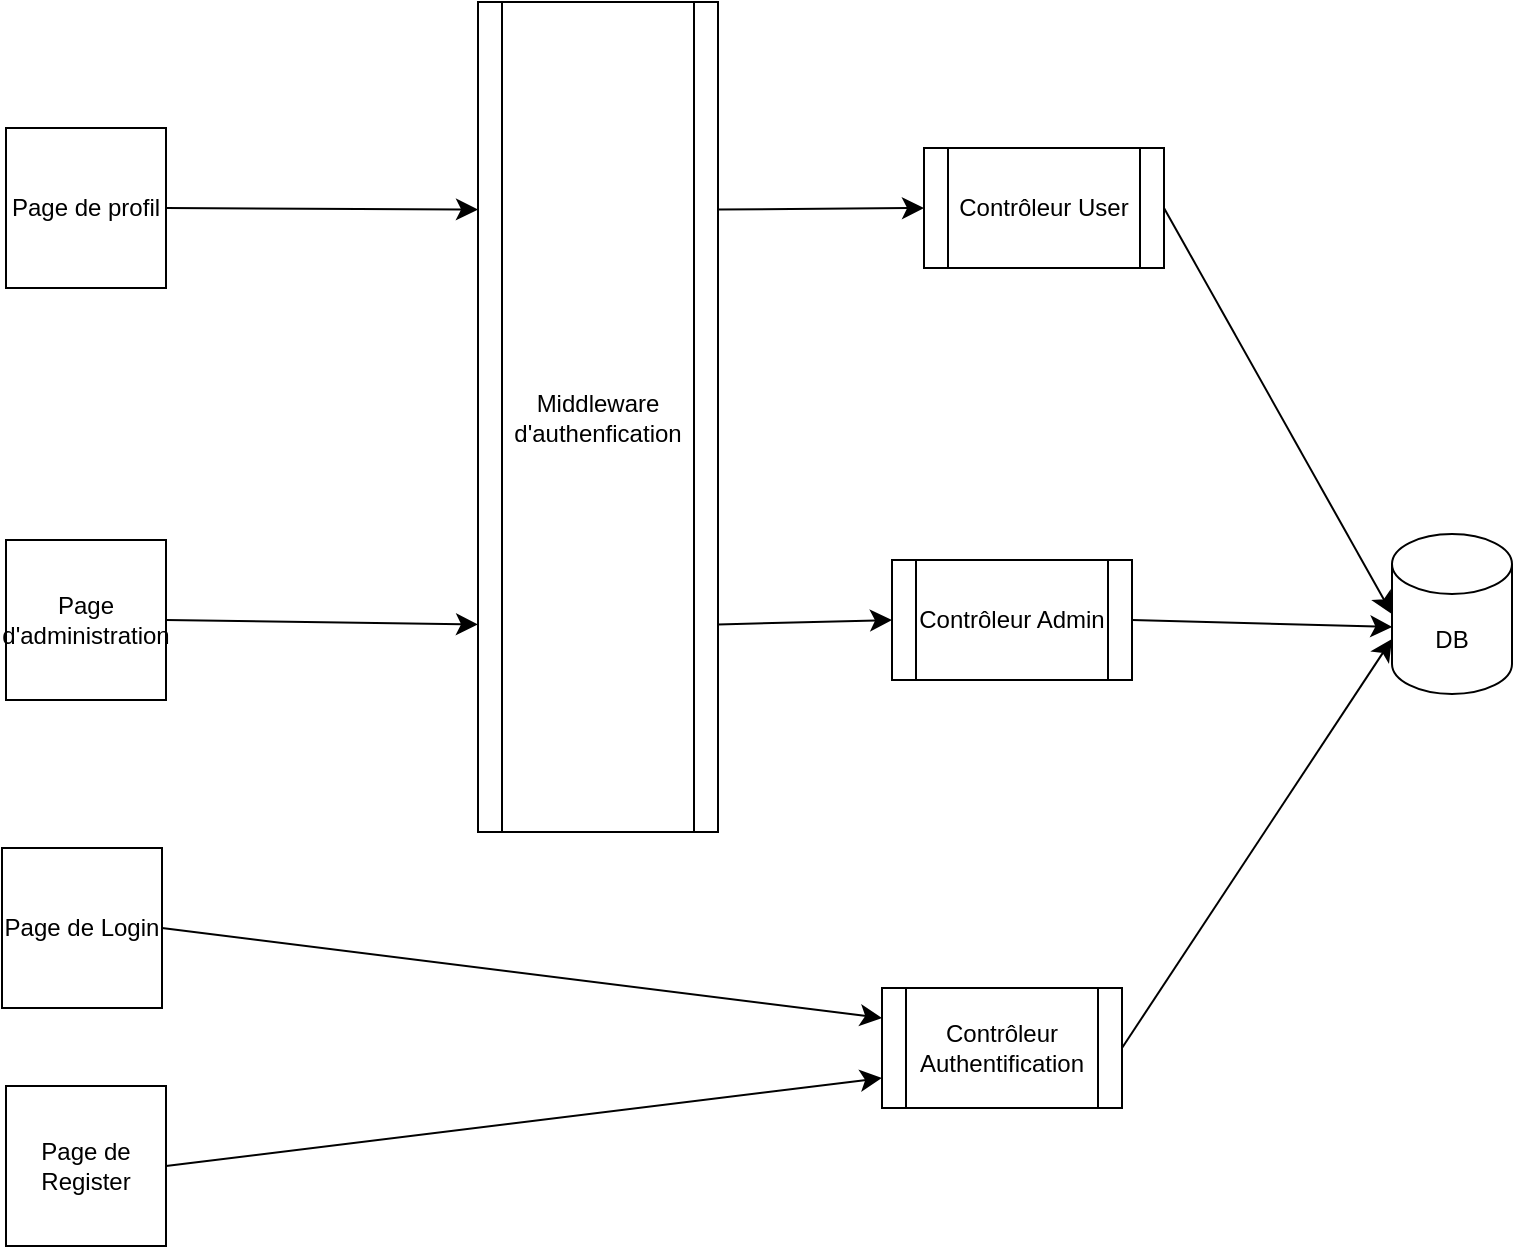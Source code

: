 <mxfile version="26.0.5">
  <diagram name="Page-1" id="2NxlmUsGEe-_iy3BjCIp">
    <mxGraphModel dx="2078" dy="1387" grid="0" gridSize="10" guides="1" tooltips="1" connect="1" arrows="1" fold="1" page="0" pageScale="1" pageWidth="827" pageHeight="1169" math="0" shadow="0">
      <root>
        <mxCell id="0" />
        <mxCell id="1" parent="0" />
        <mxCell id="uWX_HI5VLHcMN5w47ds0-1" value="Page de Login" style="whiteSpace=wrap;html=1;aspect=fixed;" vertex="1" parent="1">
          <mxGeometry x="-225" y="264" width="80" height="80" as="geometry" />
        </mxCell>
        <mxCell id="uWX_HI5VLHcMN5w47ds0-3" value="Page de Register" style="whiteSpace=wrap;html=1;aspect=fixed;" vertex="1" parent="1">
          <mxGeometry x="-223" y="383" width="80" height="80" as="geometry" />
        </mxCell>
        <mxCell id="uWX_HI5VLHcMN5w47ds0-4" value="DB" style="shape=cylinder3;whiteSpace=wrap;html=1;boundedLbl=1;backgroundOutline=1;size=15;" vertex="1" parent="1">
          <mxGeometry x="470" y="107" width="60" height="80" as="geometry" />
        </mxCell>
        <mxCell id="uWX_HI5VLHcMN5w47ds0-5" value="Page de profil" style="whiteSpace=wrap;html=1;aspect=fixed;" vertex="1" parent="1">
          <mxGeometry x="-223" y="-96" width="80" height="80" as="geometry" />
        </mxCell>
        <mxCell id="uWX_HI5VLHcMN5w47ds0-6" value="Middleware d&#39;authenfication" style="shape=process;whiteSpace=wrap;html=1;backgroundOutline=1;" vertex="1" parent="1">
          <mxGeometry x="13" y="-159" width="120" height="415" as="geometry" />
        </mxCell>
        <mxCell id="uWX_HI5VLHcMN5w47ds0-7" value="Contrôleur User" style="shape=process;whiteSpace=wrap;html=1;backgroundOutline=1;" vertex="1" parent="1">
          <mxGeometry x="236" y="-86" width="120" height="60" as="geometry" />
        </mxCell>
        <mxCell id="uWX_HI5VLHcMN5w47ds0-8" value="Contrôleur Authentification" style="shape=process;whiteSpace=wrap;html=1;backgroundOutline=1;" vertex="1" parent="1">
          <mxGeometry x="215" y="334" width="120" height="60" as="geometry" />
        </mxCell>
        <mxCell id="uWX_HI5VLHcMN5w47ds0-9" value="" style="endArrow=classic;html=1;rounded=0;fontSize=12;startSize=8;endSize=8;curved=1;exitX=1;exitY=0.5;exitDx=0;exitDy=0;entryX=0;entryY=0.75;entryDx=0;entryDy=0;" edge="1" parent="1" source="uWX_HI5VLHcMN5w47ds0-3" target="uWX_HI5VLHcMN5w47ds0-8">
          <mxGeometry width="50" height="50" relative="1" as="geometry">
            <mxPoint x="175" y="225" as="sourcePoint" />
            <mxPoint x="225" y="175" as="targetPoint" />
          </mxGeometry>
        </mxCell>
        <mxCell id="uWX_HI5VLHcMN5w47ds0-10" value="" style="endArrow=classic;html=1;rounded=0;fontSize=12;startSize=8;endSize=8;curved=1;exitX=1;exitY=0.5;exitDx=0;exitDy=0;entryX=0;entryY=0.25;entryDx=0;entryDy=0;" edge="1" parent="1" source="uWX_HI5VLHcMN5w47ds0-1" target="uWX_HI5VLHcMN5w47ds0-8">
          <mxGeometry width="50" height="50" relative="1" as="geometry">
            <mxPoint x="175" y="225" as="sourcePoint" />
            <mxPoint x="225" y="175" as="targetPoint" />
          </mxGeometry>
        </mxCell>
        <mxCell id="uWX_HI5VLHcMN5w47ds0-11" value="" style="endArrow=classic;html=1;rounded=0;fontSize=12;startSize=8;endSize=8;curved=1;exitX=1;exitY=0.5;exitDx=0;exitDy=0;entryX=0;entryY=0.25;entryDx=0;entryDy=0;" edge="1" parent="1" source="uWX_HI5VLHcMN5w47ds0-5" target="uWX_HI5VLHcMN5w47ds0-6">
          <mxGeometry width="50" height="50" relative="1" as="geometry">
            <mxPoint x="175" y="225" as="sourcePoint" />
            <mxPoint x="-45" y="-33" as="targetPoint" />
          </mxGeometry>
        </mxCell>
        <mxCell id="uWX_HI5VLHcMN5w47ds0-12" value="" style="endArrow=classic;html=1;rounded=0;fontSize=12;startSize=8;endSize=8;curved=1;entryX=0;entryY=0.5;entryDx=0;entryDy=0;exitX=1;exitY=0.25;exitDx=0;exitDy=0;" edge="1" parent="1" source="uWX_HI5VLHcMN5w47ds0-6" target="uWX_HI5VLHcMN5w47ds0-7">
          <mxGeometry width="50" height="50" relative="1" as="geometry">
            <mxPoint x="175" y="225" as="sourcePoint" />
            <mxPoint x="225" y="175" as="targetPoint" />
          </mxGeometry>
        </mxCell>
        <mxCell id="uWX_HI5VLHcMN5w47ds0-13" value="" style="endArrow=classic;html=1;rounded=0;fontSize=12;startSize=8;endSize=8;curved=1;entryX=0;entryY=0.5;entryDx=0;entryDy=0;entryPerimeter=0;exitX=1;exitY=0.5;exitDx=0;exitDy=0;" edge="1" parent="1" source="uWX_HI5VLHcMN5w47ds0-7" target="uWX_HI5VLHcMN5w47ds0-4">
          <mxGeometry width="50" height="50" relative="1" as="geometry">
            <mxPoint x="175" y="225" as="sourcePoint" />
            <mxPoint x="225" y="175" as="targetPoint" />
          </mxGeometry>
        </mxCell>
        <mxCell id="uWX_HI5VLHcMN5w47ds0-14" value="" style="endArrow=classic;html=1;rounded=0;fontSize=12;startSize=8;endSize=8;curved=1;entryX=0;entryY=0;entryDx=0;entryDy=52.5;entryPerimeter=0;exitX=1;exitY=0.5;exitDx=0;exitDy=0;" edge="1" parent="1" source="uWX_HI5VLHcMN5w47ds0-8" target="uWX_HI5VLHcMN5w47ds0-4">
          <mxGeometry width="50" height="50" relative="1" as="geometry">
            <mxPoint x="175" y="225" as="sourcePoint" />
            <mxPoint x="225" y="175" as="targetPoint" />
          </mxGeometry>
        </mxCell>
        <mxCell id="uWX_HI5VLHcMN5w47ds0-15" value="Contrôleur Admin" style="shape=process;whiteSpace=wrap;html=1;backgroundOutline=1;" vertex="1" parent="1">
          <mxGeometry x="220" y="120" width="120" height="60" as="geometry" />
        </mxCell>
        <mxCell id="uWX_HI5VLHcMN5w47ds0-16" value="Page d&#39;administration" style="whiteSpace=wrap;html=1;aspect=fixed;" vertex="1" parent="1">
          <mxGeometry x="-223" y="110" width="80" height="80" as="geometry" />
        </mxCell>
        <mxCell id="uWX_HI5VLHcMN5w47ds0-18" value="" style="endArrow=classic;html=1;rounded=0;fontSize=12;startSize=8;endSize=8;curved=1;exitX=1;exitY=0.5;exitDx=0;exitDy=0;entryX=0;entryY=0.75;entryDx=0;entryDy=0;" edge="1" parent="1" source="uWX_HI5VLHcMN5w47ds0-16" target="uWX_HI5VLHcMN5w47ds0-6">
          <mxGeometry width="50" height="50" relative="1" as="geometry">
            <mxPoint x="175" y="225" as="sourcePoint" />
            <mxPoint x="225" y="175" as="targetPoint" />
          </mxGeometry>
        </mxCell>
        <mxCell id="uWX_HI5VLHcMN5w47ds0-19" value="" style="endArrow=classic;html=1;rounded=0;fontSize=12;startSize=8;endSize=8;curved=1;exitX=1;exitY=0.75;exitDx=0;exitDy=0;entryX=0;entryY=0.5;entryDx=0;entryDy=0;" edge="1" parent="1" source="uWX_HI5VLHcMN5w47ds0-6" target="uWX_HI5VLHcMN5w47ds0-15">
          <mxGeometry width="50" height="50" relative="1" as="geometry">
            <mxPoint x="175" y="225" as="sourcePoint" />
            <mxPoint x="225" y="175" as="targetPoint" />
          </mxGeometry>
        </mxCell>
        <mxCell id="uWX_HI5VLHcMN5w47ds0-20" value="" style="endArrow=classic;html=1;rounded=0;fontSize=12;startSize=8;endSize=8;curved=1;exitX=1;exitY=0.5;exitDx=0;exitDy=0;entryX=0.003;entryY=0.581;entryDx=0;entryDy=0;entryPerimeter=0;" edge="1" parent="1" source="uWX_HI5VLHcMN5w47ds0-15" target="uWX_HI5VLHcMN5w47ds0-4">
          <mxGeometry width="50" height="50" relative="1" as="geometry">
            <mxPoint x="175" y="225" as="sourcePoint" />
            <mxPoint x="458" y="154" as="targetPoint" />
          </mxGeometry>
        </mxCell>
      </root>
    </mxGraphModel>
  </diagram>
</mxfile>
